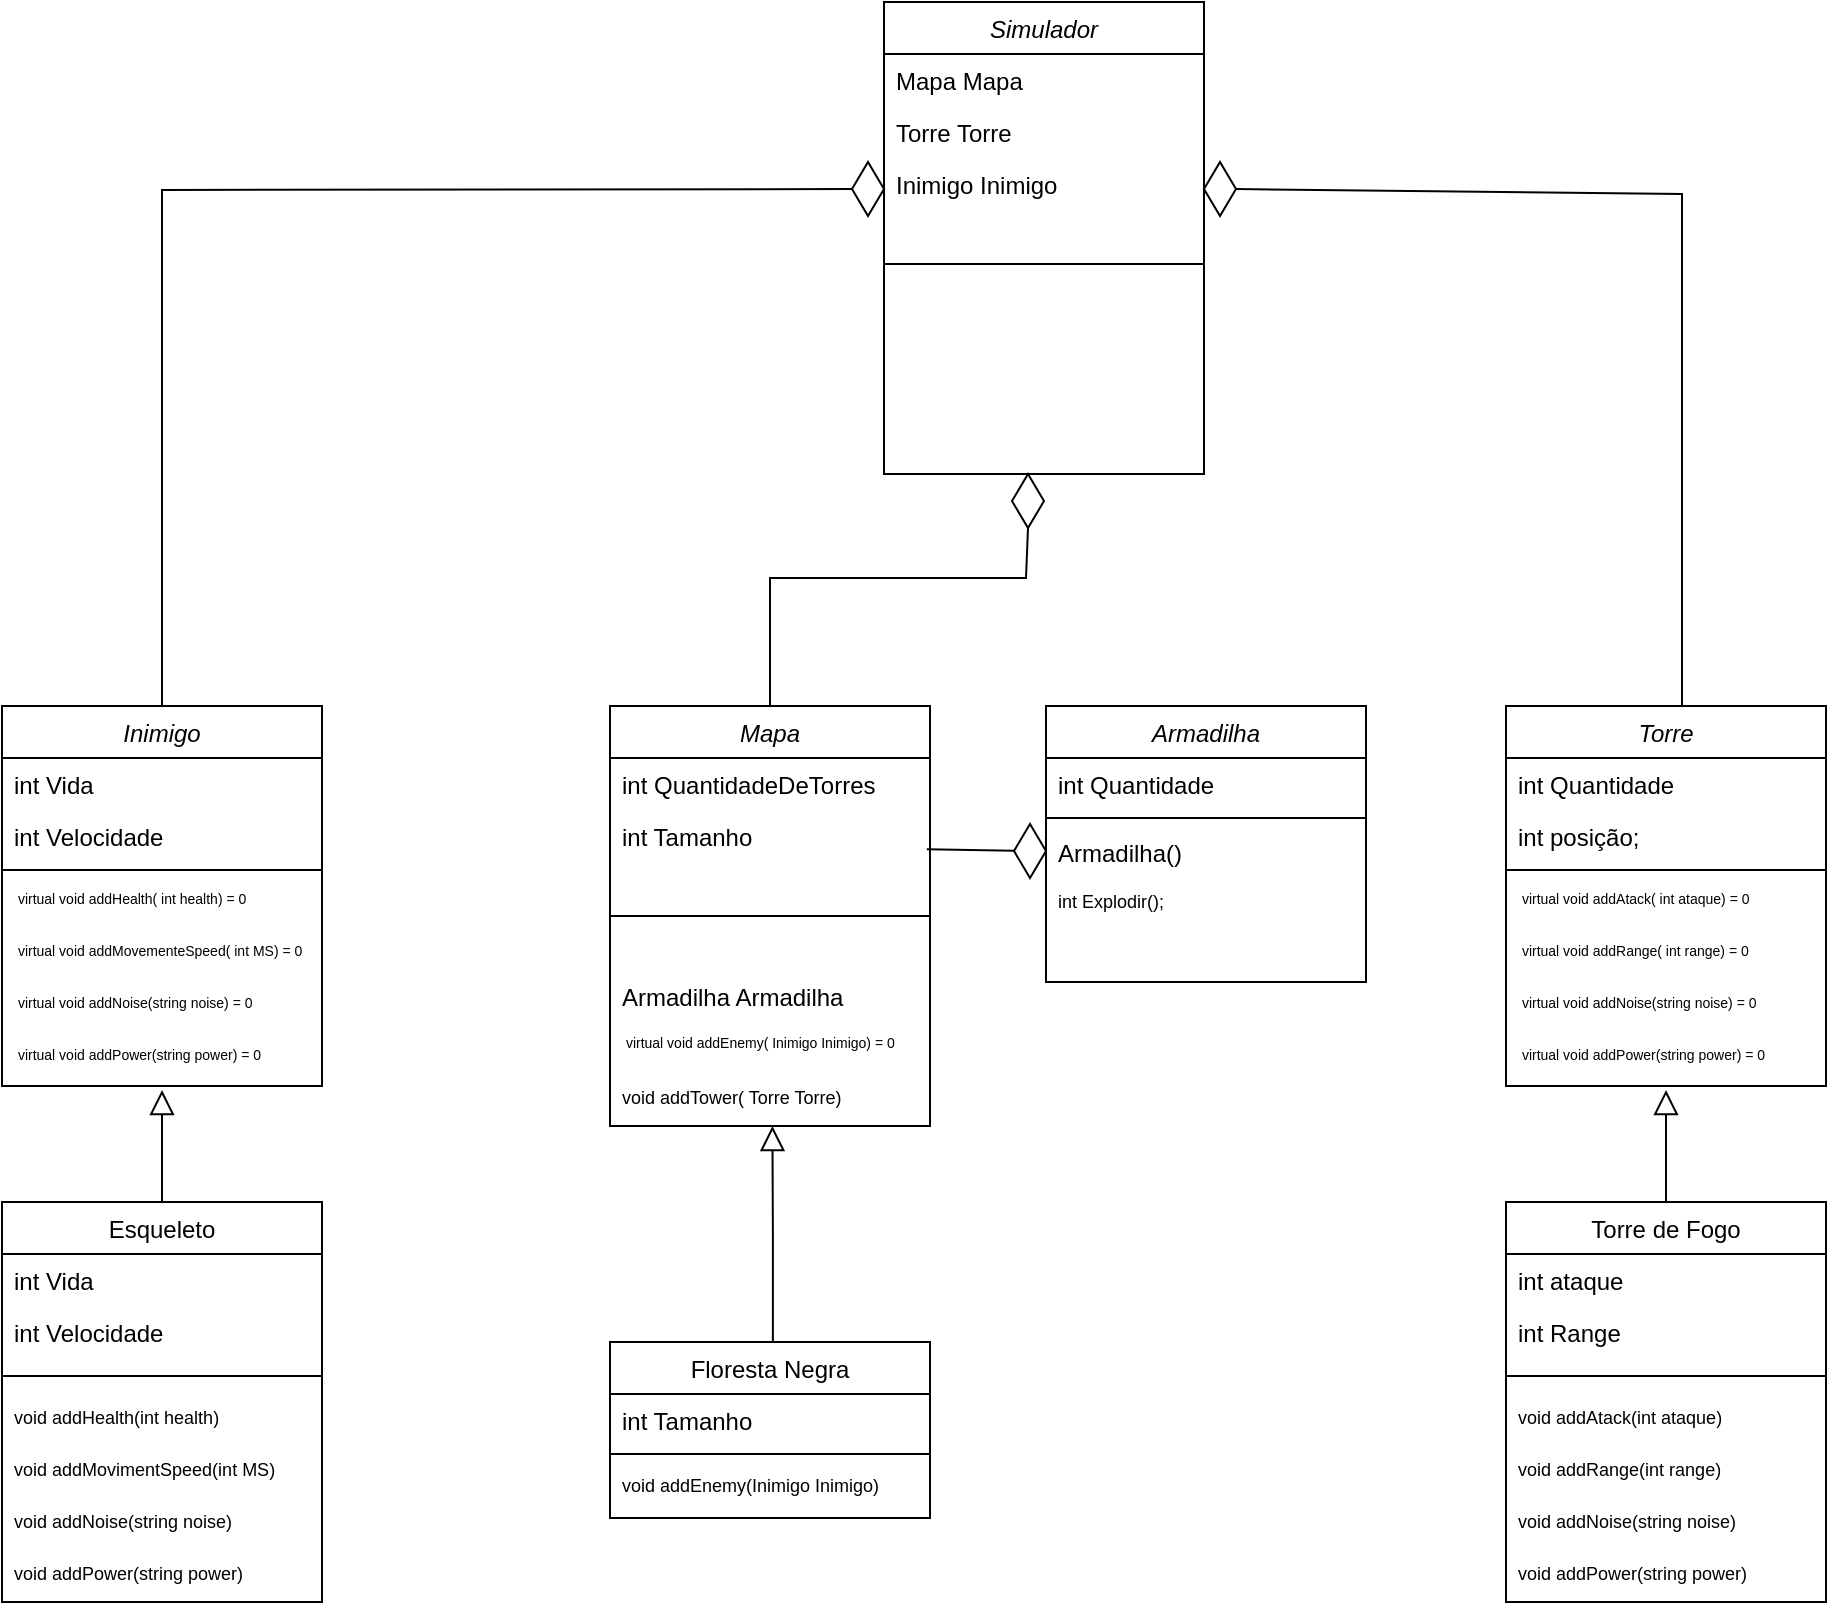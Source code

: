 <mxfile version="24.4.8" type="github">
  <diagram id="C5RBs43oDa-KdzZeNtuy" name="Page-1">
    <mxGraphModel dx="989" dy="509" grid="1" gridSize="8" guides="1" tooltips="1" connect="1" arrows="1" fold="1" page="1" pageScale="1" pageWidth="1169" pageHeight="1654" math="0" shadow="0">
      <root>
        <mxCell id="WIyWlLk6GJQsqaUBKTNV-0" />
        <mxCell id="WIyWlLk6GJQsqaUBKTNV-1" parent="WIyWlLk6GJQsqaUBKTNV-0" />
        <mxCell id="zkfFHV4jXpPFQw0GAbJ--0" value="Mapa" style="swimlane;fontStyle=2;align=center;verticalAlign=top;childLayout=stackLayout;horizontal=1;startSize=26;horizontalStack=0;resizeParent=1;resizeLast=0;collapsible=1;marginBottom=0;rounded=0;shadow=0;strokeWidth=1;" parent="WIyWlLk6GJQsqaUBKTNV-1" vertex="1">
          <mxGeometry x="368" y="480" width="160" height="210" as="geometry">
            <mxRectangle x="230" y="140" width="160" height="26" as="alternateBounds" />
          </mxGeometry>
        </mxCell>
        <mxCell id="3dxcDCCw_KVLCBflrZTV-31" value="int QuantidadeDeTorres" style="text;align=left;verticalAlign=top;spacingLeft=4;spacingRight=4;overflow=hidden;rotatable=0;points=[[0,0.5],[1,0.5]];portConstraint=eastwest;" vertex="1" parent="zkfFHV4jXpPFQw0GAbJ--0">
          <mxGeometry y="26" width="160" height="26" as="geometry" />
        </mxCell>
        <mxCell id="3dxcDCCw_KVLCBflrZTV-32" value="int Tamanho" style="text;align=left;verticalAlign=top;spacingLeft=4;spacingRight=4;overflow=hidden;rotatable=0;points=[[0,0.5],[1,0.5]];portConstraint=eastwest;" vertex="1" parent="zkfFHV4jXpPFQw0GAbJ--0">
          <mxGeometry y="52" width="160" height="26" as="geometry" />
        </mxCell>
        <mxCell id="zkfFHV4jXpPFQw0GAbJ--4" value="" style="line;html=1;strokeWidth=1;align=left;verticalAlign=middle;spacingTop=-1;spacingLeft=3;spacingRight=3;rotatable=0;labelPosition=right;points=[];portConstraint=eastwest;" parent="zkfFHV4jXpPFQw0GAbJ--0" vertex="1">
          <mxGeometry y="78" width="160" height="54" as="geometry" />
        </mxCell>
        <mxCell id="zkfFHV4jXpPFQw0GAbJ--5" value="Armadilha Armadilha" style="text;align=left;verticalAlign=top;spacingLeft=4;spacingRight=4;overflow=hidden;rotatable=0;points=[[0,0.5],[1,0.5]];portConstraint=eastwest;" parent="zkfFHV4jXpPFQw0GAbJ--0" vertex="1">
          <mxGeometry y="132" width="160" height="26" as="geometry" />
        </mxCell>
        <mxCell id="3dxcDCCw_KVLCBflrZTV-0" value=" virtual void addEnemy( Inimigo Inimigo) = 0" style="text;align=left;verticalAlign=top;spacingLeft=4;spacingRight=4;overflow=hidden;rotatable=0;points=[[0,0.5],[1,0.5]];portConstraint=eastwest;fontSize=7;" vertex="1" parent="zkfFHV4jXpPFQw0GAbJ--0">
          <mxGeometry y="158" width="160" height="26" as="geometry" />
        </mxCell>
        <mxCell id="3dxcDCCw_KVLCBflrZTV-1" value="void addTower( Torre Torre)" style="text;align=left;verticalAlign=top;spacingLeft=4;spacingRight=4;overflow=hidden;rotatable=0;points=[[0,0.5],[1,0.5]];portConstraint=eastwest;fontSize=9;" vertex="1" parent="zkfFHV4jXpPFQw0GAbJ--0">
          <mxGeometry y="184" width="160" height="26" as="geometry" />
        </mxCell>
        <mxCell id="zkfFHV4jXpPFQw0GAbJ--13" value="Floresta Negra" style="swimlane;fontStyle=0;align=center;verticalAlign=top;childLayout=stackLayout;horizontal=1;startSize=26;horizontalStack=0;resizeParent=1;resizeLast=0;collapsible=1;marginBottom=0;rounded=0;shadow=0;strokeWidth=1;" parent="WIyWlLk6GJQsqaUBKTNV-1" vertex="1">
          <mxGeometry x="368" y="798" width="160" height="88" as="geometry">
            <mxRectangle x="340" y="380" width="170" height="26" as="alternateBounds" />
          </mxGeometry>
        </mxCell>
        <mxCell id="zkfFHV4jXpPFQw0GAbJ--14" value="int Tamanho" style="text;align=left;verticalAlign=top;spacingLeft=4;spacingRight=4;overflow=hidden;rotatable=0;points=[[0,0.5],[1,0.5]];portConstraint=eastwest;" parent="zkfFHV4jXpPFQw0GAbJ--13" vertex="1">
          <mxGeometry y="26" width="160" height="26" as="geometry" />
        </mxCell>
        <mxCell id="zkfFHV4jXpPFQw0GAbJ--15" value="" style="line;html=1;strokeWidth=1;align=left;verticalAlign=middle;spacingTop=-1;spacingLeft=3;spacingRight=3;rotatable=0;labelPosition=right;points=[];portConstraint=eastwest;" parent="zkfFHV4jXpPFQw0GAbJ--13" vertex="1">
          <mxGeometry y="52" width="160" height="8" as="geometry" />
        </mxCell>
        <mxCell id="3dxcDCCw_KVLCBflrZTV-14" value="void addEnemy(Inimigo Inimigo)" style="text;align=left;verticalAlign=top;spacingLeft=4;spacingRight=4;overflow=hidden;rotatable=0;points=[[0,0.5],[1,0.5]];portConstraint=eastwest;fontSize=9;" vertex="1" parent="zkfFHV4jXpPFQw0GAbJ--13">
          <mxGeometry y="60" width="160" height="26" as="geometry" />
        </mxCell>
        <mxCell id="zkfFHV4jXpPFQw0GAbJ--16" value="" style="endArrow=block;endSize=10;endFill=0;shadow=0;strokeWidth=1;rounded=0;curved=0;edgeStyle=elbowEdgeStyle;elbow=vertical;exitX=0.509;exitY=-0.004;exitDx=0;exitDy=0;exitPerimeter=0;" parent="WIyWlLk6GJQsqaUBKTNV-1" source="zkfFHV4jXpPFQw0GAbJ--13" edge="1">
          <mxGeometry width="160" relative="1" as="geometry">
            <mxPoint x="446.79" y="808.176" as="sourcePoint" />
            <mxPoint x="449.21" y="690" as="targetPoint" />
            <Array as="points" />
          </mxGeometry>
        </mxCell>
        <mxCell id="3dxcDCCw_KVLCBflrZTV-5" value="" style="endArrow=none;html=1;rounded=0;exitX=0.99;exitY=0.756;exitDx=0;exitDy=0;exitPerimeter=0;" edge="1" parent="WIyWlLk6GJQsqaUBKTNV-1" source="3dxcDCCw_KVLCBflrZTV-32" target="3dxcDCCw_KVLCBflrZTV-13">
          <mxGeometry width="50" height="50" relative="1" as="geometry">
            <mxPoint x="690" y="760" as="sourcePoint" />
            <mxPoint x="586" y="553" as="targetPoint" />
          </mxGeometry>
        </mxCell>
        <mxCell id="3dxcDCCw_KVLCBflrZTV-6" value="Armadilha" style="swimlane;fontStyle=2;align=center;verticalAlign=top;childLayout=stackLayout;horizontal=1;startSize=26;horizontalStack=0;resizeParent=1;resizeLast=0;collapsible=1;marginBottom=0;rounded=0;shadow=0;strokeWidth=1;" vertex="1" parent="WIyWlLk6GJQsqaUBKTNV-1">
          <mxGeometry x="586" y="480" width="160" height="138" as="geometry">
            <mxRectangle x="230" y="140" width="160" height="26" as="alternateBounds" />
          </mxGeometry>
        </mxCell>
        <mxCell id="3dxcDCCw_KVLCBflrZTV-7" value="int Quantidade" style="text;align=left;verticalAlign=top;spacingLeft=4;spacingRight=4;overflow=hidden;rotatable=0;points=[[0,0.5],[1,0.5]];portConstraint=eastwest;" vertex="1" parent="3dxcDCCw_KVLCBflrZTV-6">
          <mxGeometry y="26" width="160" height="26" as="geometry" />
        </mxCell>
        <mxCell id="3dxcDCCw_KVLCBflrZTV-8" value="" style="line;html=1;strokeWidth=1;align=left;verticalAlign=middle;spacingTop=-1;spacingLeft=3;spacingRight=3;rotatable=0;labelPosition=right;points=[];portConstraint=eastwest;" vertex="1" parent="3dxcDCCw_KVLCBflrZTV-6">
          <mxGeometry y="52" width="160" height="8" as="geometry" />
        </mxCell>
        <mxCell id="3dxcDCCw_KVLCBflrZTV-9" value="Armadilha()" style="text;align=left;verticalAlign=top;spacingLeft=4;spacingRight=4;overflow=hidden;rotatable=0;points=[[0,0.5],[1,0.5]];portConstraint=eastwest;" vertex="1" parent="3dxcDCCw_KVLCBflrZTV-6">
          <mxGeometry y="60" width="160" height="26" as="geometry" />
        </mxCell>
        <mxCell id="3dxcDCCw_KVLCBflrZTV-11" value="int Explodir();" style="text;align=left;verticalAlign=top;spacingLeft=4;spacingRight=4;overflow=hidden;rotatable=0;points=[[0,0.5],[1,0.5]];portConstraint=eastwest;fontSize=9;" vertex="1" parent="3dxcDCCw_KVLCBflrZTV-6">
          <mxGeometry y="86" width="160" height="26" as="geometry" />
        </mxCell>
        <mxCell id="3dxcDCCw_KVLCBflrZTV-13" value="" style="rhombus;whiteSpace=wrap;html=1;" vertex="1" parent="WIyWlLk6GJQsqaUBKTNV-1">
          <mxGeometry x="570" y="539" width="16" height="27" as="geometry" />
        </mxCell>
        <mxCell id="3dxcDCCw_KVLCBflrZTV-15" value="Torre" style="swimlane;fontStyle=2;align=center;verticalAlign=top;childLayout=stackLayout;horizontal=1;startSize=26;horizontalStack=0;resizeParent=1;resizeLast=0;collapsible=1;marginBottom=0;rounded=0;shadow=0;strokeWidth=1;" vertex="1" parent="WIyWlLk6GJQsqaUBKTNV-1">
          <mxGeometry x="816" y="480" width="160" height="190" as="geometry">
            <mxRectangle x="230" y="140" width="160" height="26" as="alternateBounds" />
          </mxGeometry>
        </mxCell>
        <mxCell id="3dxcDCCw_KVLCBflrZTV-16" value="int Quantidade&#xa;" style="text;align=left;verticalAlign=top;spacingLeft=4;spacingRight=4;overflow=hidden;rotatable=0;points=[[0,0.5],[1,0.5]];portConstraint=eastwest;" vertex="1" parent="3dxcDCCw_KVLCBflrZTV-15">
          <mxGeometry y="26" width="160" height="26" as="geometry" />
        </mxCell>
        <mxCell id="3dxcDCCw_KVLCBflrZTV-33" value="int posição;&#xa;" style="text;align=left;verticalAlign=top;spacingLeft=4;spacingRight=4;overflow=hidden;rotatable=0;points=[[0,0.5],[1,0.5]];portConstraint=eastwest;" vertex="1" parent="3dxcDCCw_KVLCBflrZTV-15">
          <mxGeometry y="52" width="160" height="26" as="geometry" />
        </mxCell>
        <mxCell id="3dxcDCCw_KVLCBflrZTV-17" value="" style="line;html=1;strokeWidth=1;align=left;verticalAlign=middle;spacingTop=-1;spacingLeft=3;spacingRight=3;rotatable=0;labelPosition=right;points=[];portConstraint=eastwest;" vertex="1" parent="3dxcDCCw_KVLCBflrZTV-15">
          <mxGeometry y="78" width="160" height="8" as="geometry" />
        </mxCell>
        <mxCell id="3dxcDCCw_KVLCBflrZTV-20" value=" virtual void addAtack( int ataque) = 0" style="text;align=left;verticalAlign=top;spacingLeft=4;spacingRight=4;overflow=hidden;rotatable=0;points=[[0,0.5],[1,0.5]];portConstraint=eastwest;fontSize=7;" vertex="1" parent="3dxcDCCw_KVLCBflrZTV-15">
          <mxGeometry y="86" width="160" height="26" as="geometry" />
        </mxCell>
        <mxCell id="3dxcDCCw_KVLCBflrZTV-21" value=" virtual void addRange( int range) = 0" style="text;align=left;verticalAlign=top;spacingLeft=4;spacingRight=4;overflow=hidden;rotatable=0;points=[[0,0.5],[1,0.5]];portConstraint=eastwest;fontSize=7;" vertex="1" parent="3dxcDCCw_KVLCBflrZTV-15">
          <mxGeometry y="112" width="160" height="26" as="geometry" />
        </mxCell>
        <mxCell id="3dxcDCCw_KVLCBflrZTV-22" value=" virtual void addNoise(string noise) = 0" style="text;align=left;verticalAlign=top;spacingLeft=4;spacingRight=4;overflow=hidden;rotatable=0;points=[[0,0.5],[1,0.5]];portConstraint=eastwest;fontSize=7;" vertex="1" parent="3dxcDCCw_KVLCBflrZTV-15">
          <mxGeometry y="138" width="160" height="26" as="geometry" />
        </mxCell>
        <mxCell id="3dxcDCCw_KVLCBflrZTV-28" value=" virtual void addPower(string power) = 0" style="text;align=left;verticalAlign=top;spacingLeft=4;spacingRight=4;overflow=hidden;rotatable=0;points=[[0,0.5],[1,0.5]];portConstraint=eastwest;fontSize=7;" vertex="1" parent="3dxcDCCw_KVLCBflrZTV-15">
          <mxGeometry y="164" width="160" height="26" as="geometry" />
        </mxCell>
        <mxCell id="3dxcDCCw_KVLCBflrZTV-23" value="Torre de Fogo" style="swimlane;fontStyle=0;align=center;verticalAlign=top;childLayout=stackLayout;horizontal=1;startSize=26;horizontalStack=0;resizeParent=1;resizeLast=0;collapsible=1;marginBottom=0;rounded=0;shadow=0;strokeWidth=1;" vertex="1" parent="WIyWlLk6GJQsqaUBKTNV-1">
          <mxGeometry x="816" y="728" width="160" height="200" as="geometry">
            <mxRectangle x="340" y="380" width="170" height="26" as="alternateBounds" />
          </mxGeometry>
        </mxCell>
        <mxCell id="3dxcDCCw_KVLCBflrZTV-24" value="int ataque&#xa;" style="text;align=left;verticalAlign=top;spacingLeft=4;spacingRight=4;overflow=hidden;rotatable=0;points=[[0,0.5],[1,0.5]];portConstraint=eastwest;" vertex="1" parent="3dxcDCCw_KVLCBflrZTV-23">
          <mxGeometry y="26" width="160" height="26" as="geometry" />
        </mxCell>
        <mxCell id="3dxcDCCw_KVLCBflrZTV-29" value="int Range&#xa;" style="text;align=left;verticalAlign=top;spacingLeft=4;spacingRight=4;overflow=hidden;rotatable=0;points=[[0,0.5],[1,0.5]];portConstraint=eastwest;" vertex="1" parent="3dxcDCCw_KVLCBflrZTV-23">
          <mxGeometry y="52" width="160" height="26" as="geometry" />
        </mxCell>
        <mxCell id="3dxcDCCw_KVLCBflrZTV-25" value="" style="line;html=1;strokeWidth=1;align=left;verticalAlign=middle;spacingTop=-1;spacingLeft=3;spacingRight=3;rotatable=0;labelPosition=right;points=[];portConstraint=eastwest;" vertex="1" parent="3dxcDCCw_KVLCBflrZTV-23">
          <mxGeometry y="78" width="160" height="18" as="geometry" />
        </mxCell>
        <mxCell id="3dxcDCCw_KVLCBflrZTV-34" value="void addAtack(int ataque)" style="text;align=left;verticalAlign=top;spacingLeft=4;spacingRight=4;overflow=hidden;rotatable=0;points=[[0,0.5],[1,0.5]];portConstraint=eastwest;fontSize=9;" vertex="1" parent="3dxcDCCw_KVLCBflrZTV-23">
          <mxGeometry y="96" width="160" height="26" as="geometry" />
        </mxCell>
        <mxCell id="3dxcDCCw_KVLCBflrZTV-35" value="void addRange(int range)" style="text;align=left;verticalAlign=top;spacingLeft=4;spacingRight=4;overflow=hidden;rotatable=0;points=[[0,0.5],[1,0.5]];portConstraint=eastwest;fontSize=9;" vertex="1" parent="3dxcDCCw_KVLCBflrZTV-23">
          <mxGeometry y="122" width="160" height="26" as="geometry" />
        </mxCell>
        <mxCell id="3dxcDCCw_KVLCBflrZTV-37" value="void addNoise(string noise)" style="text;align=left;verticalAlign=top;spacingLeft=4;spacingRight=4;overflow=hidden;rotatable=0;points=[[0,0.5],[1,0.5]];portConstraint=eastwest;fontSize=9;" vertex="1" parent="3dxcDCCw_KVLCBflrZTV-23">
          <mxGeometry y="148" width="160" height="26" as="geometry" />
        </mxCell>
        <mxCell id="3dxcDCCw_KVLCBflrZTV-38" value="void addPower(string power)" style="text;align=left;verticalAlign=top;spacingLeft=4;spacingRight=4;overflow=hidden;rotatable=0;points=[[0,0.5],[1,0.5]];portConstraint=eastwest;fontSize=9;" vertex="1" parent="3dxcDCCw_KVLCBflrZTV-23">
          <mxGeometry y="174" width="160" height="26" as="geometry" />
        </mxCell>
        <mxCell id="3dxcDCCw_KVLCBflrZTV-27" value="" style="endArrow=block;endSize=10;endFill=0;shadow=0;strokeWidth=1;rounded=0;curved=0;edgeStyle=elbowEdgeStyle;elbow=vertical;exitX=0.5;exitY=0;exitDx=0;exitDy=0;" edge="1" parent="WIyWlLk6GJQsqaUBKTNV-1" source="3dxcDCCw_KVLCBflrZTV-23">
          <mxGeometry width="160" relative="1" as="geometry">
            <mxPoint x="896" y="672" as="sourcePoint" />
            <mxPoint x="896" y="672" as="targetPoint" />
          </mxGeometry>
        </mxCell>
        <mxCell id="3dxcDCCw_KVLCBflrZTV-39" value="Inimigo" style="swimlane;fontStyle=2;align=center;verticalAlign=top;childLayout=stackLayout;horizontal=1;startSize=26;horizontalStack=0;resizeParent=1;resizeLast=0;collapsible=1;marginBottom=0;rounded=0;shadow=0;strokeWidth=1;" vertex="1" parent="WIyWlLk6GJQsqaUBKTNV-1">
          <mxGeometry x="64" y="480" width="160" height="190" as="geometry">
            <mxRectangle x="230" y="140" width="160" height="26" as="alternateBounds" />
          </mxGeometry>
        </mxCell>
        <mxCell id="3dxcDCCw_KVLCBflrZTV-40" value="int Vida&#xa;" style="text;align=left;verticalAlign=top;spacingLeft=4;spacingRight=4;overflow=hidden;rotatable=0;points=[[0,0.5],[1,0.5]];portConstraint=eastwest;" vertex="1" parent="3dxcDCCw_KVLCBflrZTV-39">
          <mxGeometry y="26" width="160" height="26" as="geometry" />
        </mxCell>
        <mxCell id="3dxcDCCw_KVLCBflrZTV-41" value="int Velocidade&#xa;" style="text;align=left;verticalAlign=top;spacingLeft=4;spacingRight=4;overflow=hidden;rotatable=0;points=[[0,0.5],[1,0.5]];portConstraint=eastwest;" vertex="1" parent="3dxcDCCw_KVLCBflrZTV-39">
          <mxGeometry y="52" width="160" height="26" as="geometry" />
        </mxCell>
        <mxCell id="3dxcDCCw_KVLCBflrZTV-42" value="" style="line;html=1;strokeWidth=1;align=left;verticalAlign=middle;spacingTop=-1;spacingLeft=3;spacingRight=3;rotatable=0;labelPosition=right;points=[];portConstraint=eastwest;" vertex="1" parent="3dxcDCCw_KVLCBflrZTV-39">
          <mxGeometry y="78" width="160" height="8" as="geometry" />
        </mxCell>
        <mxCell id="3dxcDCCw_KVLCBflrZTV-43" value=" virtual void addHealth( int health) = 0" style="text;align=left;verticalAlign=top;spacingLeft=4;spacingRight=4;overflow=hidden;rotatable=0;points=[[0,0.5],[1,0.5]];portConstraint=eastwest;fontSize=7;" vertex="1" parent="3dxcDCCw_KVLCBflrZTV-39">
          <mxGeometry y="86" width="160" height="26" as="geometry" />
        </mxCell>
        <mxCell id="3dxcDCCw_KVLCBflrZTV-44" value=" virtual void addMovementeSpeed( int MS) = 0" style="text;align=left;verticalAlign=top;spacingLeft=4;spacingRight=4;overflow=hidden;rotatable=0;points=[[0,0.5],[1,0.5]];portConstraint=eastwest;fontSize=7;" vertex="1" parent="3dxcDCCw_KVLCBflrZTV-39">
          <mxGeometry y="112" width="160" height="26" as="geometry" />
        </mxCell>
        <mxCell id="3dxcDCCw_KVLCBflrZTV-45" value=" virtual void addNoise(string noise) = 0" style="text;align=left;verticalAlign=top;spacingLeft=4;spacingRight=4;overflow=hidden;rotatable=0;points=[[0,0.5],[1,0.5]];portConstraint=eastwest;fontSize=7;" vertex="1" parent="3dxcDCCw_KVLCBflrZTV-39">
          <mxGeometry y="138" width="160" height="26" as="geometry" />
        </mxCell>
        <mxCell id="3dxcDCCw_KVLCBflrZTV-46" value=" virtual void addPower(string power) = 0" style="text;align=left;verticalAlign=top;spacingLeft=4;spacingRight=4;overflow=hidden;rotatable=0;points=[[0,0.5],[1,0.5]];portConstraint=eastwest;fontSize=7;" vertex="1" parent="3dxcDCCw_KVLCBflrZTV-39">
          <mxGeometry y="164" width="160" height="26" as="geometry" />
        </mxCell>
        <mxCell id="3dxcDCCw_KVLCBflrZTV-47" value="Esqueleto" style="swimlane;fontStyle=0;align=center;verticalAlign=top;childLayout=stackLayout;horizontal=1;startSize=26;horizontalStack=0;resizeParent=1;resizeLast=0;collapsible=1;marginBottom=0;rounded=0;shadow=0;strokeWidth=1;" vertex="1" parent="WIyWlLk6GJQsqaUBKTNV-1">
          <mxGeometry x="64" y="728" width="160" height="200" as="geometry">
            <mxRectangle x="340" y="380" width="170" height="26" as="alternateBounds" />
          </mxGeometry>
        </mxCell>
        <mxCell id="3dxcDCCw_KVLCBflrZTV-48" value="int Vida&#xa;" style="text;align=left;verticalAlign=top;spacingLeft=4;spacingRight=4;overflow=hidden;rotatable=0;points=[[0,0.5],[1,0.5]];portConstraint=eastwest;" vertex="1" parent="3dxcDCCw_KVLCBflrZTV-47">
          <mxGeometry y="26" width="160" height="26" as="geometry" />
        </mxCell>
        <mxCell id="3dxcDCCw_KVLCBflrZTV-49" value="int Velocidade&#xa;" style="text;align=left;verticalAlign=top;spacingLeft=4;spacingRight=4;overflow=hidden;rotatable=0;points=[[0,0.5],[1,0.5]];portConstraint=eastwest;" vertex="1" parent="3dxcDCCw_KVLCBflrZTV-47">
          <mxGeometry y="52" width="160" height="26" as="geometry" />
        </mxCell>
        <mxCell id="3dxcDCCw_KVLCBflrZTV-50" value="" style="line;html=1;strokeWidth=1;align=left;verticalAlign=middle;spacingTop=-1;spacingLeft=3;spacingRight=3;rotatable=0;labelPosition=right;points=[];portConstraint=eastwest;" vertex="1" parent="3dxcDCCw_KVLCBflrZTV-47">
          <mxGeometry y="78" width="160" height="18" as="geometry" />
        </mxCell>
        <mxCell id="3dxcDCCw_KVLCBflrZTV-51" value="void addHealth(int health)" style="text;align=left;verticalAlign=top;spacingLeft=4;spacingRight=4;overflow=hidden;rotatable=0;points=[[0,0.5],[1,0.5]];portConstraint=eastwest;fontSize=9;" vertex="1" parent="3dxcDCCw_KVLCBflrZTV-47">
          <mxGeometry y="96" width="160" height="26" as="geometry" />
        </mxCell>
        <mxCell id="3dxcDCCw_KVLCBflrZTV-52" value="void addMovimentSpeed(int MS)" style="text;align=left;verticalAlign=top;spacingLeft=4;spacingRight=4;overflow=hidden;rotatable=0;points=[[0,0.5],[1,0.5]];portConstraint=eastwest;fontSize=9;" vertex="1" parent="3dxcDCCw_KVLCBflrZTV-47">
          <mxGeometry y="122" width="160" height="26" as="geometry" />
        </mxCell>
        <mxCell id="3dxcDCCw_KVLCBflrZTV-53" value="void addNoise(string noise)" style="text;align=left;verticalAlign=top;spacingLeft=4;spacingRight=4;overflow=hidden;rotatable=0;points=[[0,0.5],[1,0.5]];portConstraint=eastwest;fontSize=9;" vertex="1" parent="3dxcDCCw_KVLCBflrZTV-47">
          <mxGeometry y="148" width="160" height="26" as="geometry" />
        </mxCell>
        <mxCell id="3dxcDCCw_KVLCBflrZTV-54" value="void addPower(string power)" style="text;align=left;verticalAlign=top;spacingLeft=4;spacingRight=4;overflow=hidden;rotatable=0;points=[[0,0.5],[1,0.5]];portConstraint=eastwest;fontSize=9;" vertex="1" parent="3dxcDCCw_KVLCBflrZTV-47">
          <mxGeometry y="174" width="160" height="26" as="geometry" />
        </mxCell>
        <mxCell id="3dxcDCCw_KVLCBflrZTV-55" value="" style="endArrow=block;endSize=10;endFill=0;shadow=0;strokeWidth=1;rounded=0;curved=0;edgeStyle=elbowEdgeStyle;elbow=vertical;exitX=0.5;exitY=0;exitDx=0;exitDy=0;" edge="1" parent="WIyWlLk6GJQsqaUBKTNV-1" source="3dxcDCCw_KVLCBflrZTV-47">
          <mxGeometry width="160" relative="1" as="geometry">
            <mxPoint x="144" y="672" as="sourcePoint" />
            <mxPoint x="144" y="672" as="targetPoint" />
          </mxGeometry>
        </mxCell>
        <mxCell id="3dxcDCCw_KVLCBflrZTV-57" value="Simulador" style="swimlane;fontStyle=2;align=center;verticalAlign=top;childLayout=stackLayout;horizontal=1;startSize=26;horizontalStack=0;resizeParent=1;resizeLast=0;collapsible=1;marginBottom=0;rounded=0;shadow=0;strokeWidth=1;" vertex="1" parent="WIyWlLk6GJQsqaUBKTNV-1">
          <mxGeometry x="505" y="128" width="160" height="236" as="geometry">
            <mxRectangle x="230" y="140" width="160" height="26" as="alternateBounds" />
          </mxGeometry>
        </mxCell>
        <mxCell id="3dxcDCCw_KVLCBflrZTV-58" value="Mapa Mapa" style="text;align=left;verticalAlign=top;spacingLeft=4;spacingRight=4;overflow=hidden;rotatable=0;points=[[0,0.5],[1,0.5]];portConstraint=eastwest;" vertex="1" parent="3dxcDCCw_KVLCBflrZTV-57">
          <mxGeometry y="26" width="160" height="26" as="geometry" />
        </mxCell>
        <mxCell id="3dxcDCCw_KVLCBflrZTV-59" value="Torre Torre" style="text;align=left;verticalAlign=top;spacingLeft=4;spacingRight=4;overflow=hidden;rotatable=0;points=[[0,0.5],[1,0.5]];portConstraint=eastwest;" vertex="1" parent="3dxcDCCw_KVLCBflrZTV-57">
          <mxGeometry y="52" width="160" height="26" as="geometry" />
        </mxCell>
        <mxCell id="3dxcDCCw_KVLCBflrZTV-64" value="Inimigo Inimigo" style="text;align=left;verticalAlign=top;spacingLeft=4;spacingRight=4;overflow=hidden;rotatable=0;points=[[0,0.5],[1,0.5]];portConstraint=eastwest;" vertex="1" parent="3dxcDCCw_KVLCBflrZTV-57">
          <mxGeometry y="78" width="160" height="26" as="geometry" />
        </mxCell>
        <mxCell id="3dxcDCCw_KVLCBflrZTV-60" value="" style="line;html=1;strokeWidth=1;align=left;verticalAlign=middle;spacingTop=-1;spacingLeft=3;spacingRight=3;rotatable=0;labelPosition=right;points=[];portConstraint=eastwest;" vertex="1" parent="3dxcDCCw_KVLCBflrZTV-57">
          <mxGeometry y="104" width="160" height="54" as="geometry" />
        </mxCell>
        <mxCell id="3dxcDCCw_KVLCBflrZTV-66" value="" style="rhombus;whiteSpace=wrap;html=1;" vertex="1" parent="WIyWlLk6GJQsqaUBKTNV-1">
          <mxGeometry x="569" y="364" width="16" height="27" as="geometry" />
        </mxCell>
        <mxCell id="3dxcDCCw_KVLCBflrZTV-67" value="" style="rhombus;whiteSpace=wrap;html=1;" vertex="1" parent="WIyWlLk6GJQsqaUBKTNV-1">
          <mxGeometry x="665" y="208" width="16" height="27" as="geometry" />
        </mxCell>
        <mxCell id="3dxcDCCw_KVLCBflrZTV-68" value="" style="rhombus;whiteSpace=wrap;html=1;" vertex="1" parent="WIyWlLk6GJQsqaUBKTNV-1">
          <mxGeometry x="489" y="208" width="16" height="27" as="geometry" />
        </mxCell>
        <mxCell id="3dxcDCCw_KVLCBflrZTV-69" value="" style="endArrow=none;html=1;rounded=0;entryX=0.5;entryY=0;entryDx=0;entryDy=0;exitX=0;exitY=0.5;exitDx=0;exitDy=0;" edge="1" parent="WIyWlLk6GJQsqaUBKTNV-1" source="3dxcDCCw_KVLCBflrZTV-68" target="3dxcDCCw_KVLCBflrZTV-39">
          <mxGeometry width="50" height="50" relative="1" as="geometry">
            <mxPoint x="488" y="224" as="sourcePoint" />
            <mxPoint x="578" y="560" as="targetPoint" />
            <Array as="points">
              <mxPoint x="144" y="222" />
            </Array>
          </mxGeometry>
        </mxCell>
        <mxCell id="3dxcDCCw_KVLCBflrZTV-71" value="" style="endArrow=none;html=1;rounded=0;exitX=1;exitY=0.5;exitDx=0;exitDy=0;" edge="1" parent="WIyWlLk6GJQsqaUBKTNV-1" source="3dxcDCCw_KVLCBflrZTV-67">
          <mxGeometry width="50" height="50" relative="1" as="geometry">
            <mxPoint x="689" y="230" as="sourcePoint" />
            <mxPoint x="904" y="480" as="targetPoint" />
            <Array as="points">
              <mxPoint x="904" y="224" />
              <mxPoint x="904" y="480" />
            </Array>
          </mxGeometry>
        </mxCell>
        <mxCell id="3dxcDCCw_KVLCBflrZTV-72" value="" style="endArrow=none;html=1;rounded=0;exitX=0.5;exitY=0;exitDx=0;exitDy=0;entryX=0.5;entryY=1;entryDx=0;entryDy=0;" edge="1" parent="WIyWlLk6GJQsqaUBKTNV-1" source="zkfFHV4jXpPFQw0GAbJ--0" target="3dxcDCCw_KVLCBflrZTV-66">
          <mxGeometry width="50" height="50" relative="1" as="geometry">
            <mxPoint x="534" y="560" as="sourcePoint" />
            <mxPoint x="568" y="376" as="targetPoint" />
            <Array as="points">
              <mxPoint x="448" y="416" />
              <mxPoint x="576" y="416" />
            </Array>
          </mxGeometry>
        </mxCell>
      </root>
    </mxGraphModel>
  </diagram>
</mxfile>
